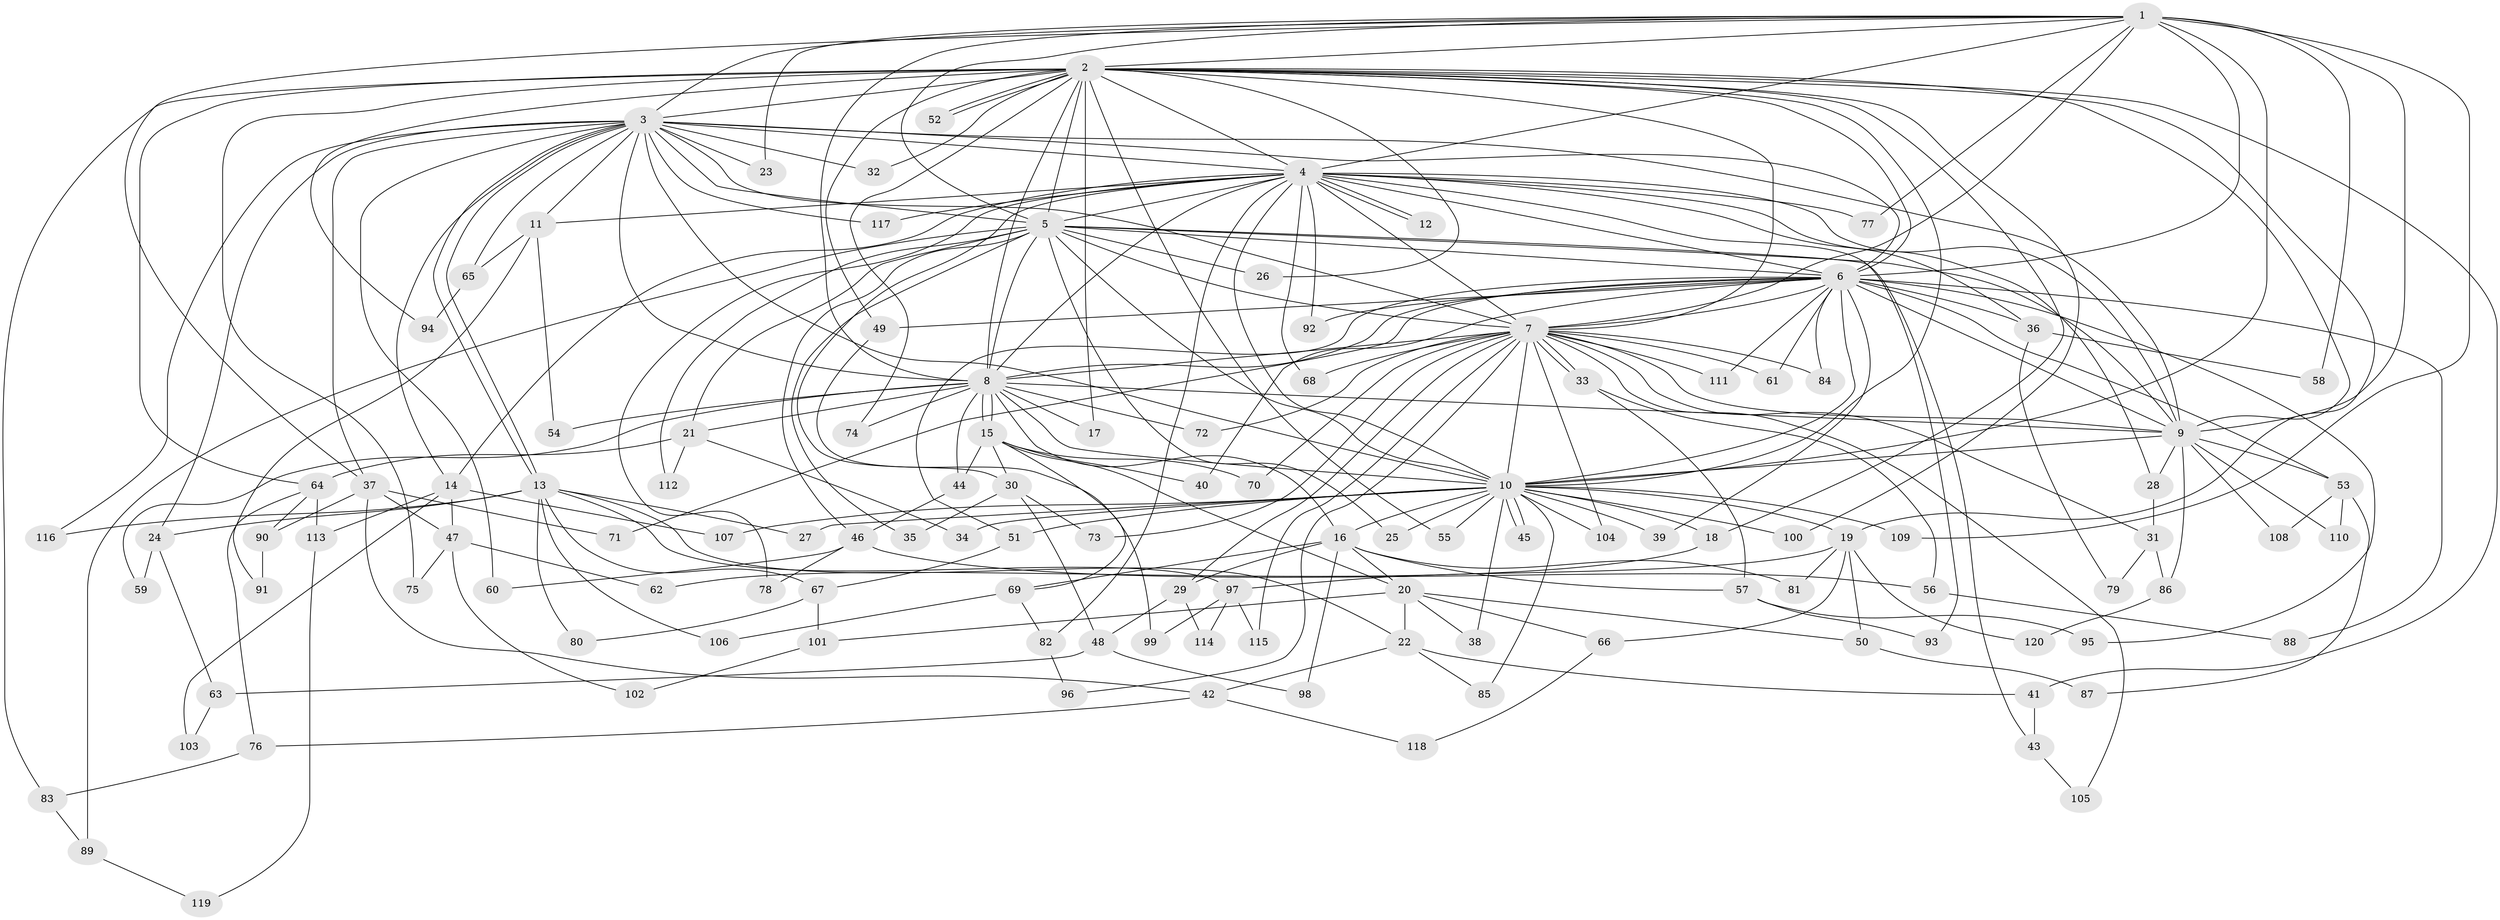 // Generated by graph-tools (version 1.1) at 2025/49/03/09/25 03:49:37]
// undirected, 120 vertices, 265 edges
graph export_dot {
graph [start="1"]
  node [color=gray90,style=filled];
  1;
  2;
  3;
  4;
  5;
  6;
  7;
  8;
  9;
  10;
  11;
  12;
  13;
  14;
  15;
  16;
  17;
  18;
  19;
  20;
  21;
  22;
  23;
  24;
  25;
  26;
  27;
  28;
  29;
  30;
  31;
  32;
  33;
  34;
  35;
  36;
  37;
  38;
  39;
  40;
  41;
  42;
  43;
  44;
  45;
  46;
  47;
  48;
  49;
  50;
  51;
  52;
  53;
  54;
  55;
  56;
  57;
  58;
  59;
  60;
  61;
  62;
  63;
  64;
  65;
  66;
  67;
  68;
  69;
  70;
  71;
  72;
  73;
  74;
  75;
  76;
  77;
  78;
  79;
  80;
  81;
  82;
  83;
  84;
  85;
  86;
  87;
  88;
  89;
  90;
  91;
  92;
  93;
  94;
  95;
  96;
  97;
  98;
  99;
  100;
  101;
  102;
  103;
  104;
  105;
  106;
  107;
  108;
  109;
  110;
  111;
  112;
  113;
  114;
  115;
  116;
  117;
  118;
  119;
  120;
  1 -- 2;
  1 -- 3;
  1 -- 4;
  1 -- 5;
  1 -- 6;
  1 -- 7;
  1 -- 8;
  1 -- 9;
  1 -- 10;
  1 -- 23;
  1 -- 37;
  1 -- 58;
  1 -- 77;
  1 -- 109;
  2 -- 3;
  2 -- 4;
  2 -- 5;
  2 -- 6;
  2 -- 7;
  2 -- 8;
  2 -- 9;
  2 -- 10;
  2 -- 17;
  2 -- 18;
  2 -- 19;
  2 -- 26;
  2 -- 32;
  2 -- 41;
  2 -- 49;
  2 -- 52;
  2 -- 52;
  2 -- 55;
  2 -- 64;
  2 -- 74;
  2 -- 75;
  2 -- 83;
  2 -- 94;
  2 -- 100;
  3 -- 4;
  3 -- 5;
  3 -- 6;
  3 -- 7;
  3 -- 8;
  3 -- 9;
  3 -- 10;
  3 -- 11;
  3 -- 13;
  3 -- 13;
  3 -- 14;
  3 -- 23;
  3 -- 24;
  3 -- 32;
  3 -- 37;
  3 -- 60;
  3 -- 65;
  3 -- 116;
  3 -- 117;
  4 -- 5;
  4 -- 6;
  4 -- 7;
  4 -- 8;
  4 -- 9;
  4 -- 10;
  4 -- 11;
  4 -- 12;
  4 -- 12;
  4 -- 14;
  4 -- 28;
  4 -- 30;
  4 -- 36;
  4 -- 68;
  4 -- 77;
  4 -- 78;
  4 -- 82;
  4 -- 92;
  4 -- 93;
  4 -- 117;
  5 -- 6;
  5 -- 7;
  5 -- 8;
  5 -- 9;
  5 -- 10;
  5 -- 21;
  5 -- 25;
  5 -- 26;
  5 -- 35;
  5 -- 43;
  5 -- 46;
  5 -- 89;
  5 -- 112;
  6 -- 7;
  6 -- 8;
  6 -- 9;
  6 -- 10;
  6 -- 36;
  6 -- 39;
  6 -- 40;
  6 -- 49;
  6 -- 51;
  6 -- 53;
  6 -- 61;
  6 -- 71;
  6 -- 84;
  6 -- 88;
  6 -- 92;
  6 -- 95;
  6 -- 111;
  7 -- 8;
  7 -- 9;
  7 -- 10;
  7 -- 29;
  7 -- 31;
  7 -- 33;
  7 -- 33;
  7 -- 61;
  7 -- 68;
  7 -- 70;
  7 -- 72;
  7 -- 73;
  7 -- 84;
  7 -- 96;
  7 -- 104;
  7 -- 105;
  7 -- 111;
  7 -- 115;
  8 -- 9;
  8 -- 10;
  8 -- 15;
  8 -- 15;
  8 -- 16;
  8 -- 17;
  8 -- 21;
  8 -- 44;
  8 -- 54;
  8 -- 59;
  8 -- 72;
  8 -- 74;
  9 -- 10;
  9 -- 28;
  9 -- 53;
  9 -- 86;
  9 -- 108;
  9 -- 110;
  10 -- 16;
  10 -- 18;
  10 -- 19;
  10 -- 25;
  10 -- 27;
  10 -- 34;
  10 -- 38;
  10 -- 39;
  10 -- 45;
  10 -- 45;
  10 -- 51;
  10 -- 55;
  10 -- 85;
  10 -- 100;
  10 -- 104;
  10 -- 107;
  10 -- 109;
  11 -- 54;
  11 -- 65;
  11 -- 91;
  13 -- 22;
  13 -- 24;
  13 -- 27;
  13 -- 67;
  13 -- 80;
  13 -- 97;
  13 -- 106;
  13 -- 116;
  14 -- 47;
  14 -- 103;
  14 -- 107;
  14 -- 113;
  15 -- 20;
  15 -- 30;
  15 -- 40;
  15 -- 44;
  15 -- 69;
  15 -- 70;
  16 -- 20;
  16 -- 29;
  16 -- 57;
  16 -- 69;
  16 -- 81;
  16 -- 98;
  18 -- 62;
  19 -- 50;
  19 -- 66;
  19 -- 81;
  19 -- 97;
  19 -- 120;
  20 -- 22;
  20 -- 38;
  20 -- 50;
  20 -- 66;
  20 -- 101;
  21 -- 34;
  21 -- 64;
  21 -- 112;
  22 -- 41;
  22 -- 42;
  22 -- 85;
  24 -- 59;
  24 -- 63;
  28 -- 31;
  29 -- 48;
  29 -- 114;
  30 -- 35;
  30 -- 48;
  30 -- 73;
  31 -- 79;
  31 -- 86;
  33 -- 56;
  33 -- 57;
  36 -- 58;
  36 -- 79;
  37 -- 42;
  37 -- 47;
  37 -- 71;
  37 -- 90;
  41 -- 43;
  42 -- 76;
  42 -- 118;
  43 -- 105;
  44 -- 46;
  46 -- 56;
  46 -- 60;
  46 -- 78;
  47 -- 62;
  47 -- 75;
  47 -- 102;
  48 -- 63;
  48 -- 98;
  49 -- 99;
  50 -- 87;
  51 -- 67;
  53 -- 87;
  53 -- 108;
  53 -- 110;
  56 -- 88;
  57 -- 93;
  57 -- 95;
  63 -- 103;
  64 -- 76;
  64 -- 90;
  64 -- 113;
  65 -- 94;
  66 -- 118;
  67 -- 80;
  67 -- 101;
  69 -- 82;
  69 -- 106;
  76 -- 83;
  82 -- 96;
  83 -- 89;
  86 -- 120;
  89 -- 119;
  90 -- 91;
  97 -- 99;
  97 -- 114;
  97 -- 115;
  101 -- 102;
  113 -- 119;
}
